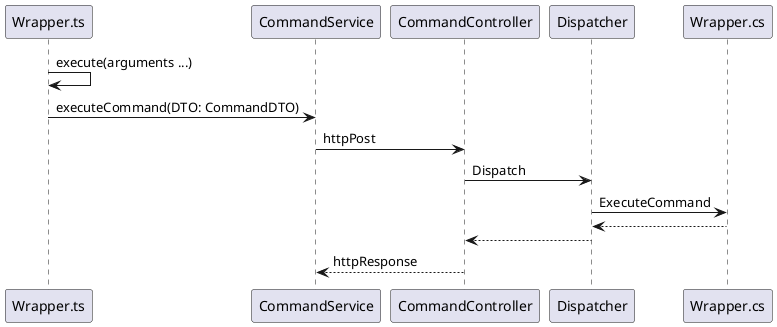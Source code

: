 @startuml CommandSequence
Wrapper.ts->Wrapper.ts : execute(arguments ...)
Wrapper.ts->CommandService: executeCommand(DTO: CommandDTO)
CommandService->CommandController : httpPost
CommandController->Dispatcher : Dispatch
Dispatcher->Wrapper.cs : ExecuteCommand
Wrapper.cs-->Dispatcher
Dispatcher-->CommandController
CommandController-->CommandService: httpResponse
@enduml
